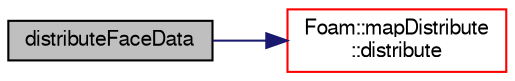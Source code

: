 digraph "distributeFaceData"
{
  bgcolor="transparent";
  edge [fontname="FreeSans",fontsize="10",labelfontname="FreeSans",labelfontsize="10"];
  node [fontname="FreeSans",fontsize="10",shape=record];
  rankdir="LR";
  Node1 [label="distributeFaceData",height=0.2,width=0.4,color="black", fillcolor="grey75", style="filled" fontcolor="black"];
  Node1 -> Node2 [color="midnightblue",fontsize="10",style="solid",fontname="FreeSans"];
  Node2 [label="Foam::mapDistribute\l::distribute",height=0.2,width=0.4,color="red",URL="$a01363.html#a33e0f8481eb68bf011731ec98e8f7c65",tooltip="Distribute data. Note:schedule only used for Pstream::scheduled. "];
}
